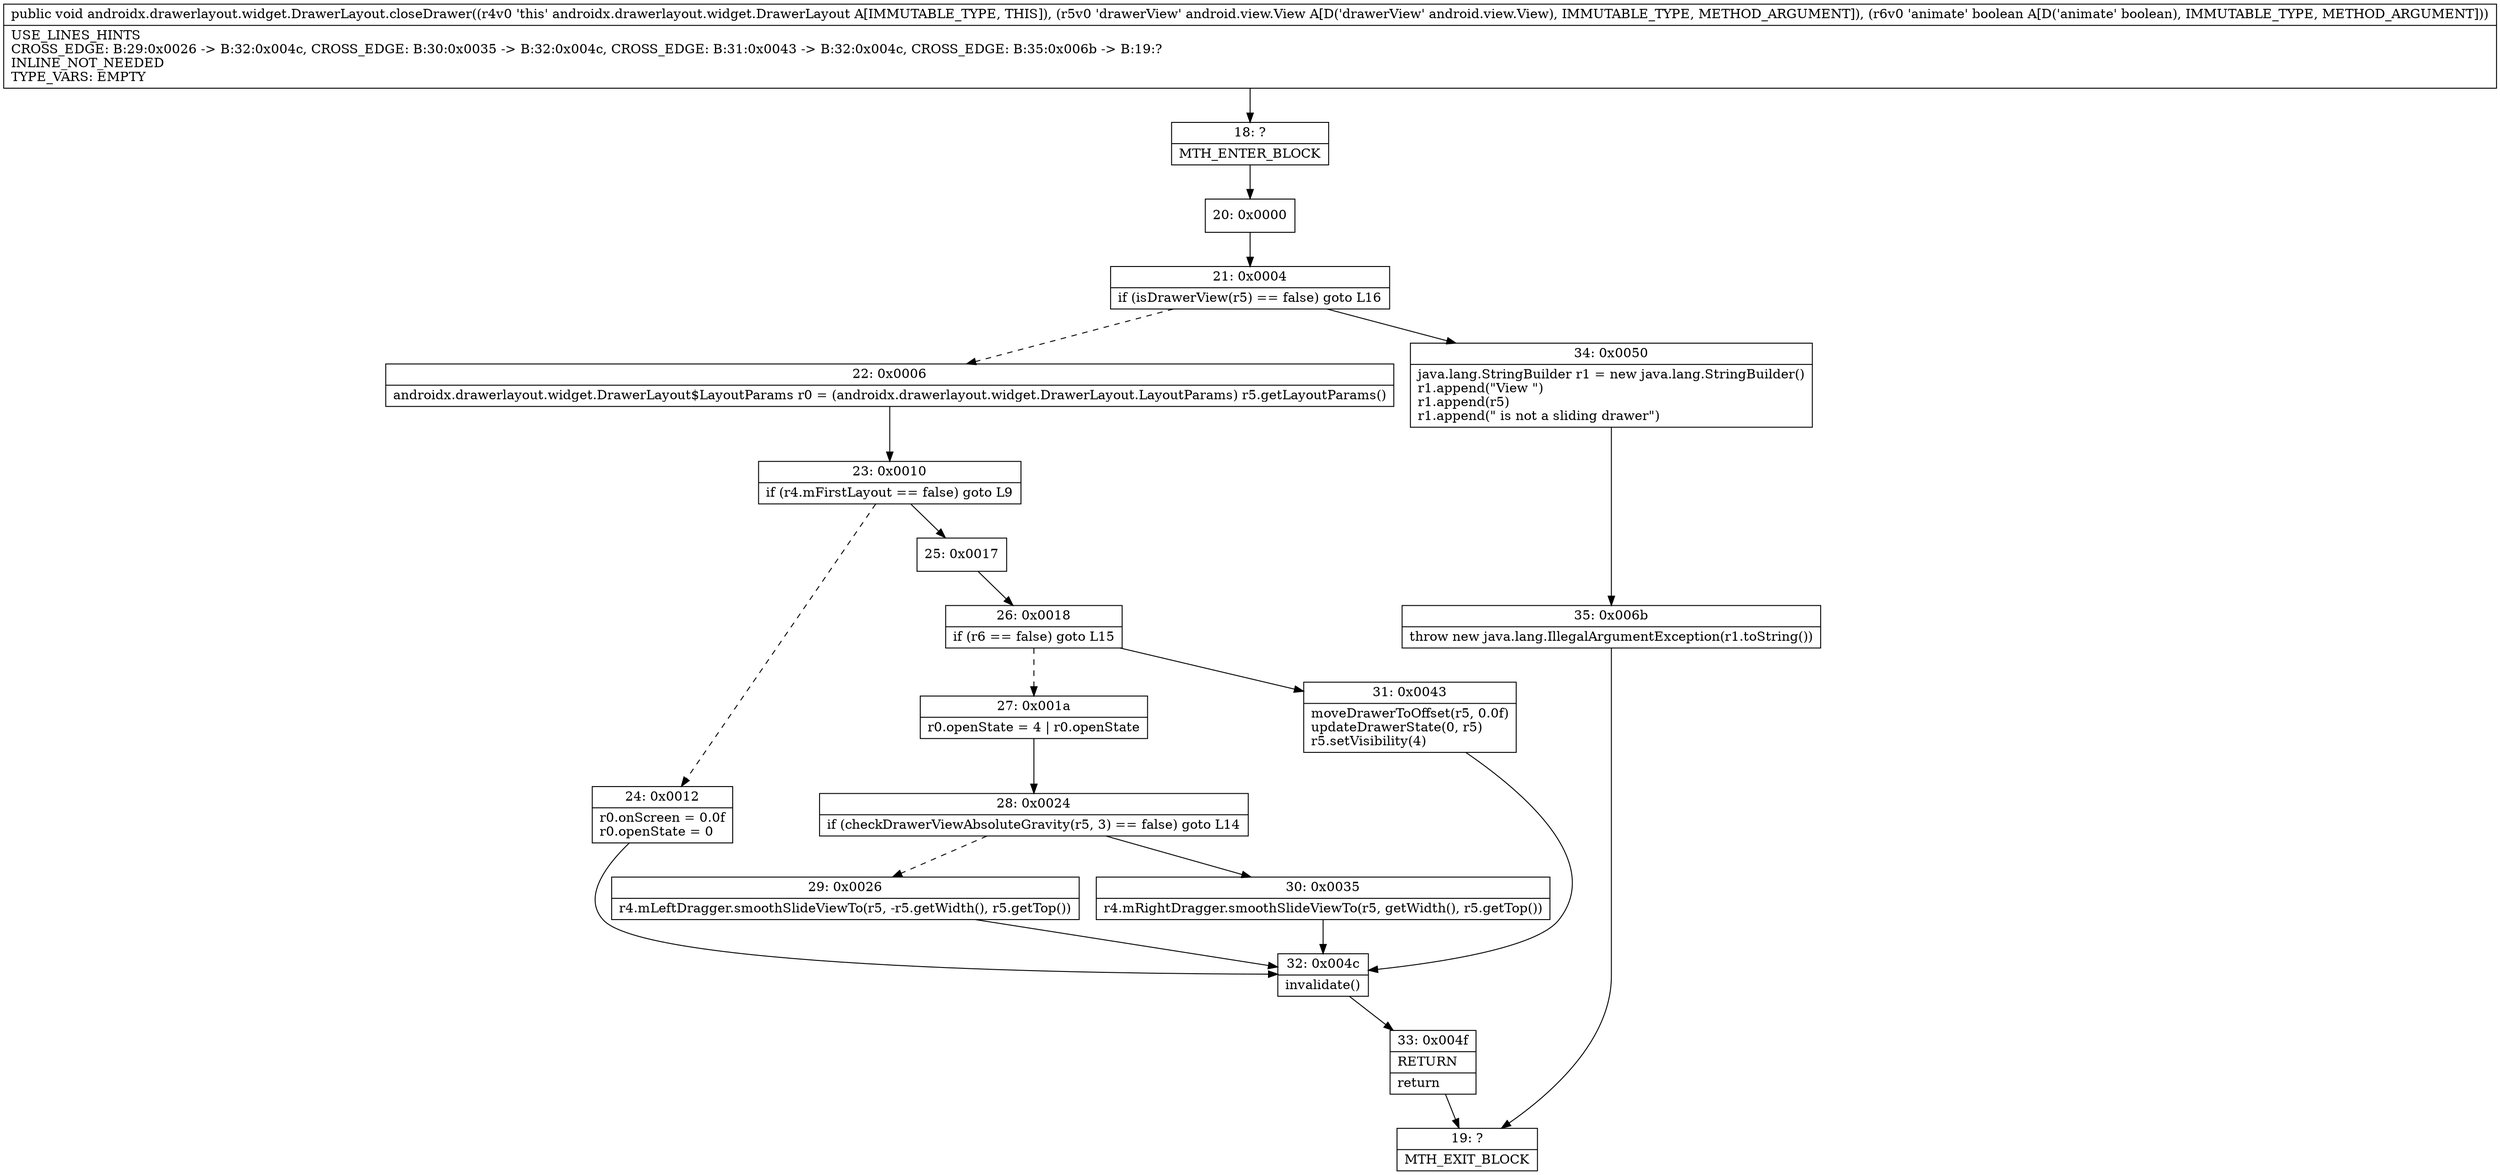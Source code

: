 digraph "CFG forandroidx.drawerlayout.widget.DrawerLayout.closeDrawer(Landroid\/view\/View;Z)V" {
Node_18 [shape=record,label="{18\:\ ?|MTH_ENTER_BLOCK\l}"];
Node_20 [shape=record,label="{20\:\ 0x0000}"];
Node_21 [shape=record,label="{21\:\ 0x0004|if (isDrawerView(r5) == false) goto L16\l}"];
Node_22 [shape=record,label="{22\:\ 0x0006|androidx.drawerlayout.widget.DrawerLayout$LayoutParams r0 = (androidx.drawerlayout.widget.DrawerLayout.LayoutParams) r5.getLayoutParams()\l}"];
Node_23 [shape=record,label="{23\:\ 0x0010|if (r4.mFirstLayout == false) goto L9\l}"];
Node_24 [shape=record,label="{24\:\ 0x0012|r0.onScreen = 0.0f\lr0.openState = 0\l}"];
Node_32 [shape=record,label="{32\:\ 0x004c|invalidate()\l}"];
Node_33 [shape=record,label="{33\:\ 0x004f|RETURN\l|return\l}"];
Node_19 [shape=record,label="{19\:\ ?|MTH_EXIT_BLOCK\l}"];
Node_25 [shape=record,label="{25\:\ 0x0017}"];
Node_26 [shape=record,label="{26\:\ 0x0018|if (r6 == false) goto L15\l}"];
Node_27 [shape=record,label="{27\:\ 0x001a|r0.openState = 4 \| r0.openState\l}"];
Node_28 [shape=record,label="{28\:\ 0x0024|if (checkDrawerViewAbsoluteGravity(r5, 3) == false) goto L14\l}"];
Node_29 [shape=record,label="{29\:\ 0x0026|r4.mLeftDragger.smoothSlideViewTo(r5, \-r5.getWidth(), r5.getTop())\l}"];
Node_30 [shape=record,label="{30\:\ 0x0035|r4.mRightDragger.smoothSlideViewTo(r5, getWidth(), r5.getTop())\l}"];
Node_31 [shape=record,label="{31\:\ 0x0043|moveDrawerToOffset(r5, 0.0f)\lupdateDrawerState(0, r5)\lr5.setVisibility(4)\l}"];
Node_34 [shape=record,label="{34\:\ 0x0050|java.lang.StringBuilder r1 = new java.lang.StringBuilder()\lr1.append(\"View \")\lr1.append(r5)\lr1.append(\" is not a sliding drawer\")\l}"];
Node_35 [shape=record,label="{35\:\ 0x006b|throw new java.lang.IllegalArgumentException(r1.toString())\l}"];
MethodNode[shape=record,label="{public void androidx.drawerlayout.widget.DrawerLayout.closeDrawer((r4v0 'this' androidx.drawerlayout.widget.DrawerLayout A[IMMUTABLE_TYPE, THIS]), (r5v0 'drawerView' android.view.View A[D('drawerView' android.view.View), IMMUTABLE_TYPE, METHOD_ARGUMENT]), (r6v0 'animate' boolean A[D('animate' boolean), IMMUTABLE_TYPE, METHOD_ARGUMENT]))  | USE_LINES_HINTS\lCROSS_EDGE: B:29:0x0026 \-\> B:32:0x004c, CROSS_EDGE: B:30:0x0035 \-\> B:32:0x004c, CROSS_EDGE: B:31:0x0043 \-\> B:32:0x004c, CROSS_EDGE: B:35:0x006b \-\> B:19:?\lINLINE_NOT_NEEDED\lTYPE_VARS: EMPTY\l}"];
MethodNode -> Node_18;Node_18 -> Node_20;
Node_20 -> Node_21;
Node_21 -> Node_22[style=dashed];
Node_21 -> Node_34;
Node_22 -> Node_23;
Node_23 -> Node_24[style=dashed];
Node_23 -> Node_25;
Node_24 -> Node_32;
Node_32 -> Node_33;
Node_33 -> Node_19;
Node_25 -> Node_26;
Node_26 -> Node_27[style=dashed];
Node_26 -> Node_31;
Node_27 -> Node_28;
Node_28 -> Node_29[style=dashed];
Node_28 -> Node_30;
Node_29 -> Node_32;
Node_30 -> Node_32;
Node_31 -> Node_32;
Node_34 -> Node_35;
Node_35 -> Node_19;
}

